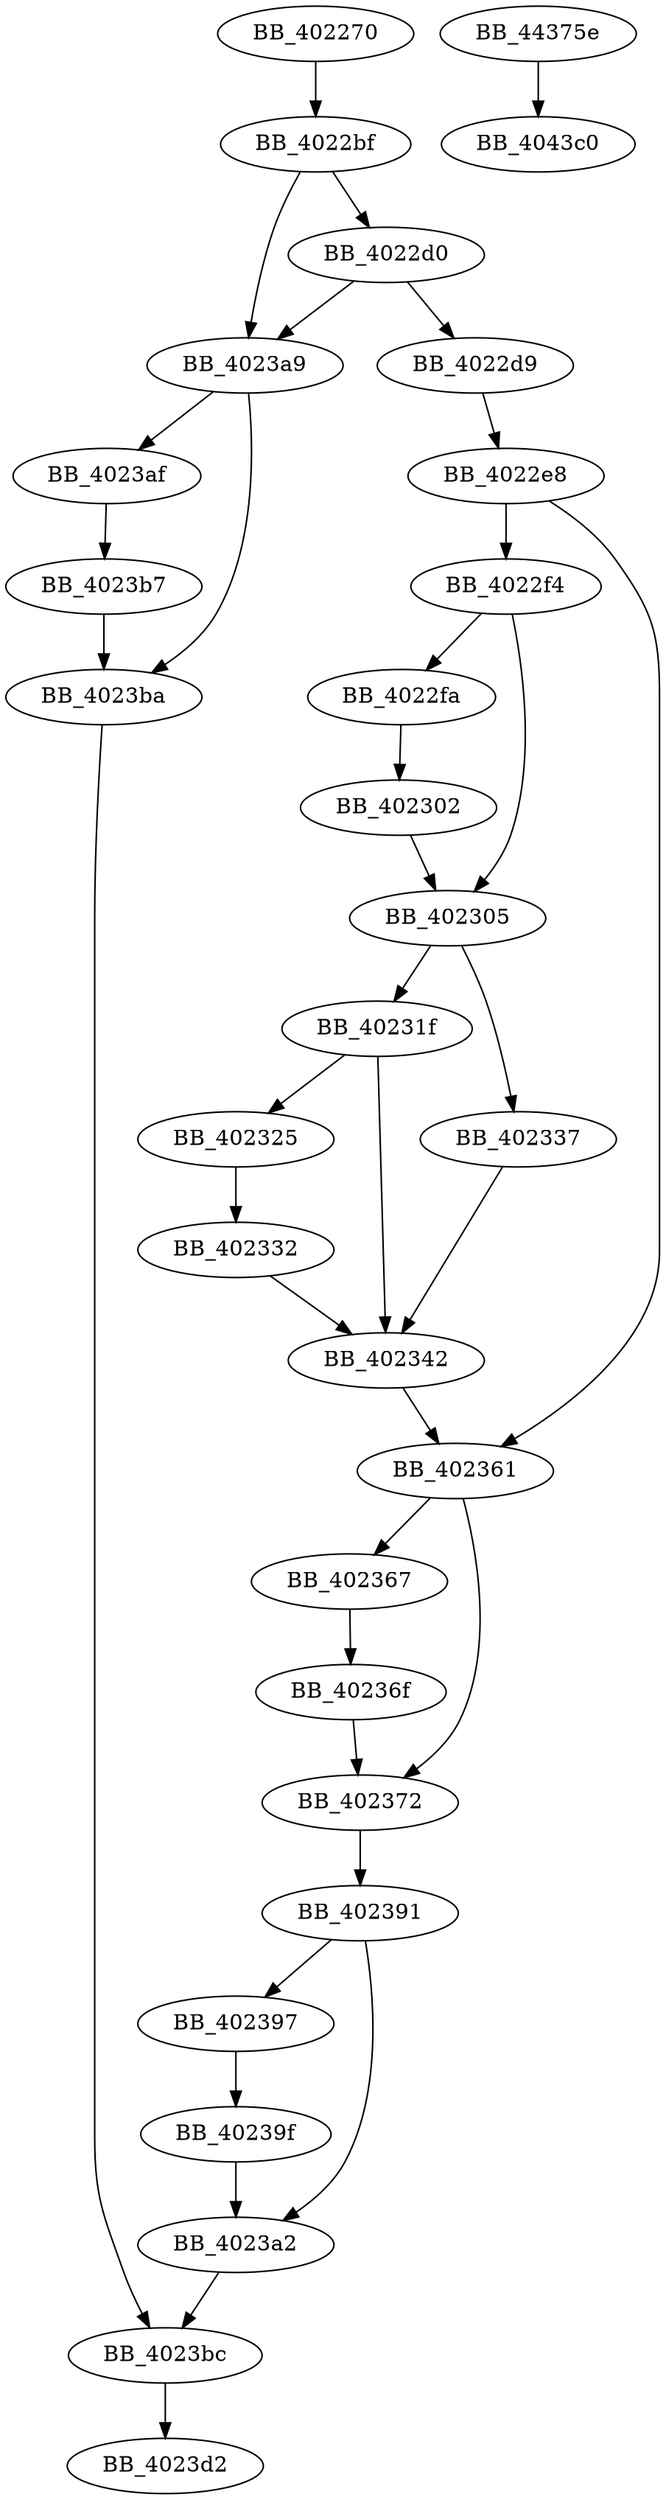 DiGraph sub_402270{
BB_402270->BB_4022bf
BB_4022bf->BB_4022d0
BB_4022bf->BB_4023a9
BB_4022d0->BB_4022d9
BB_4022d0->BB_4023a9
BB_4022d9->BB_4022e8
BB_4022e8->BB_4022f4
BB_4022e8->BB_402361
BB_4022f4->BB_4022fa
BB_4022f4->BB_402305
BB_4022fa->BB_402302
BB_402302->BB_402305
BB_402305->BB_40231f
BB_402305->BB_402337
BB_40231f->BB_402325
BB_40231f->BB_402342
BB_402325->BB_402332
BB_402332->BB_402342
BB_402337->BB_402342
BB_402342->BB_402361
BB_402361->BB_402367
BB_402361->BB_402372
BB_402367->BB_40236f
BB_40236f->BB_402372
BB_402372->BB_402391
BB_402391->BB_402397
BB_402391->BB_4023a2
BB_402397->BB_40239f
BB_40239f->BB_4023a2
BB_4023a2->BB_4023bc
BB_4023a9->BB_4023af
BB_4023a9->BB_4023ba
BB_4023af->BB_4023b7
BB_4023b7->BB_4023ba
BB_4023ba->BB_4023bc
BB_4023bc->BB_4023d2
BB_44375e->BB_4043c0
}
